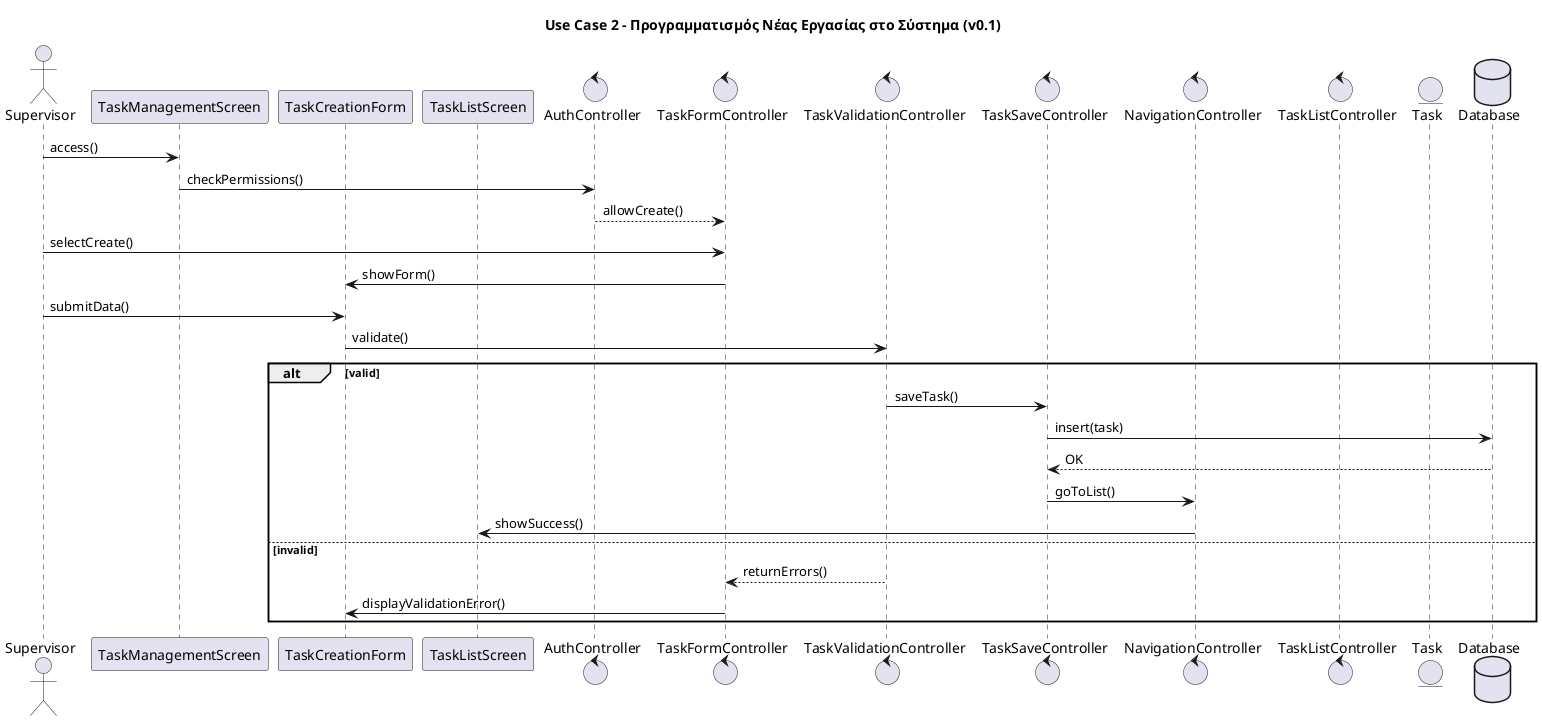 @startuml
title Use Case 2 - Προγραμματισμός Νέας Εργασίας στο Σύστημα (v0.1)

actor Supervisor
participant TaskManagementScreen
participant TaskCreationForm
participant TaskListScreen
control AuthController
control TaskFormController
control TaskValidationController
control TaskSaveController
control NavigationController
control TaskListController
entity Task
database Database

Supervisor -> TaskManagementScreen : access()
TaskManagementScreen -> AuthController : checkPermissions()
AuthController --> TaskFormController : allowCreate()

Supervisor -> TaskFormController : selectCreate()
TaskFormController -> TaskCreationForm : showForm()

Supervisor -> TaskCreationForm : submitData()
TaskCreationForm -> TaskValidationController : validate()

alt valid
    TaskValidationController -> TaskSaveController : saveTask()
    TaskSaveController -> Database : insert(task)
    Database --> TaskSaveController : OK
    TaskSaveController -> NavigationController : goToList()
    NavigationController -> TaskListScreen : showSuccess()
else invalid
    TaskValidationController --> TaskFormController : returnErrors()
    TaskFormController -> TaskCreationForm : displayValidationError()
end

@enduml
